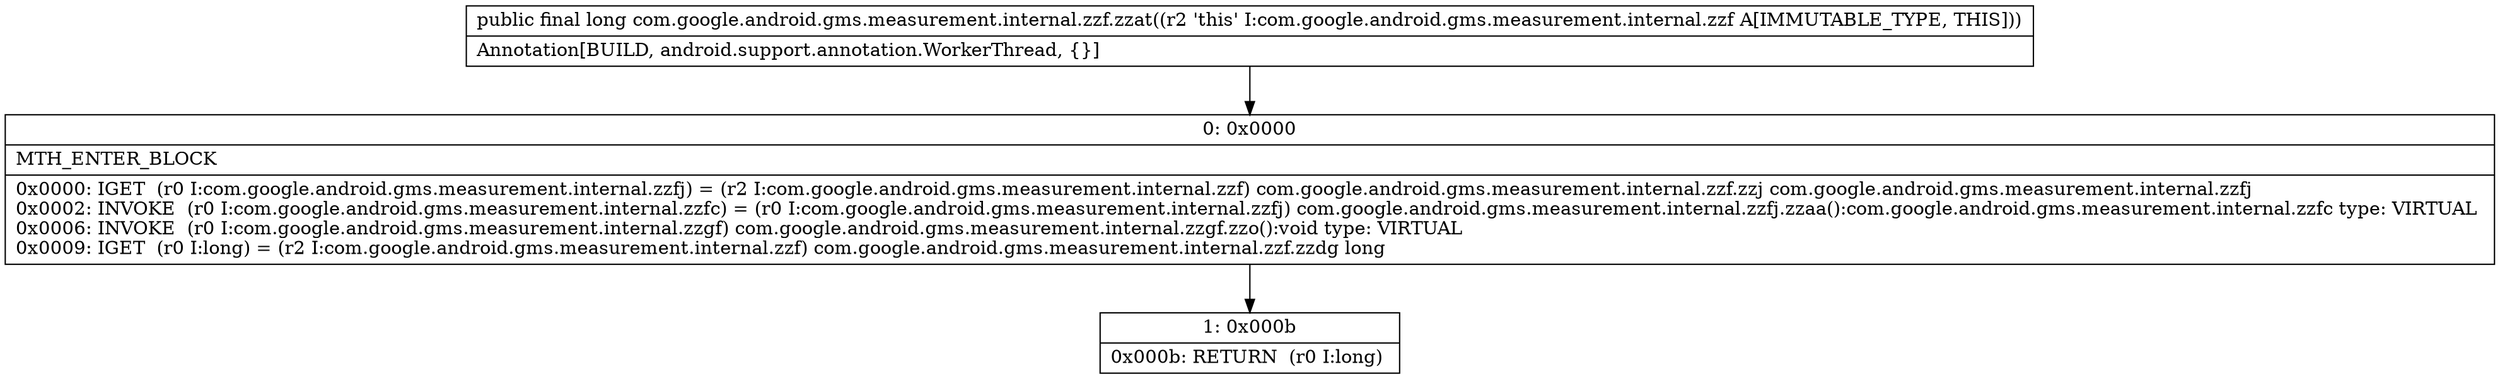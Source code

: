 digraph "CFG forcom.google.android.gms.measurement.internal.zzf.zzat()J" {
Node_0 [shape=record,label="{0\:\ 0x0000|MTH_ENTER_BLOCK\l|0x0000: IGET  (r0 I:com.google.android.gms.measurement.internal.zzfj) = (r2 I:com.google.android.gms.measurement.internal.zzf) com.google.android.gms.measurement.internal.zzf.zzj com.google.android.gms.measurement.internal.zzfj \l0x0002: INVOKE  (r0 I:com.google.android.gms.measurement.internal.zzfc) = (r0 I:com.google.android.gms.measurement.internal.zzfj) com.google.android.gms.measurement.internal.zzfj.zzaa():com.google.android.gms.measurement.internal.zzfc type: VIRTUAL \l0x0006: INVOKE  (r0 I:com.google.android.gms.measurement.internal.zzgf) com.google.android.gms.measurement.internal.zzgf.zzo():void type: VIRTUAL \l0x0009: IGET  (r0 I:long) = (r2 I:com.google.android.gms.measurement.internal.zzf) com.google.android.gms.measurement.internal.zzf.zzdg long \l}"];
Node_1 [shape=record,label="{1\:\ 0x000b|0x000b: RETURN  (r0 I:long) \l}"];
MethodNode[shape=record,label="{public final long com.google.android.gms.measurement.internal.zzf.zzat((r2 'this' I:com.google.android.gms.measurement.internal.zzf A[IMMUTABLE_TYPE, THIS]))  | Annotation[BUILD, android.support.annotation.WorkerThread, \{\}]\l}"];
MethodNode -> Node_0;
Node_0 -> Node_1;
}


